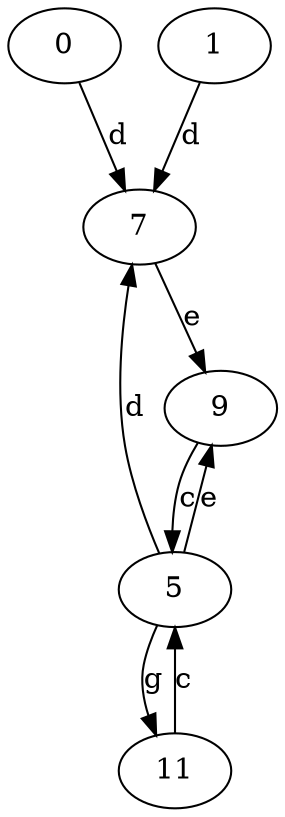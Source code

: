strict digraph  {
0;
1;
5;
7;
9;
11;
0 -> 7  [label=d];
1 -> 7  [label=d];
5 -> 7  [label=d];
5 -> 9  [label=e];
5 -> 11  [label=g];
7 -> 9  [label=e];
9 -> 5  [label=c];
11 -> 5  [label=c];
}
